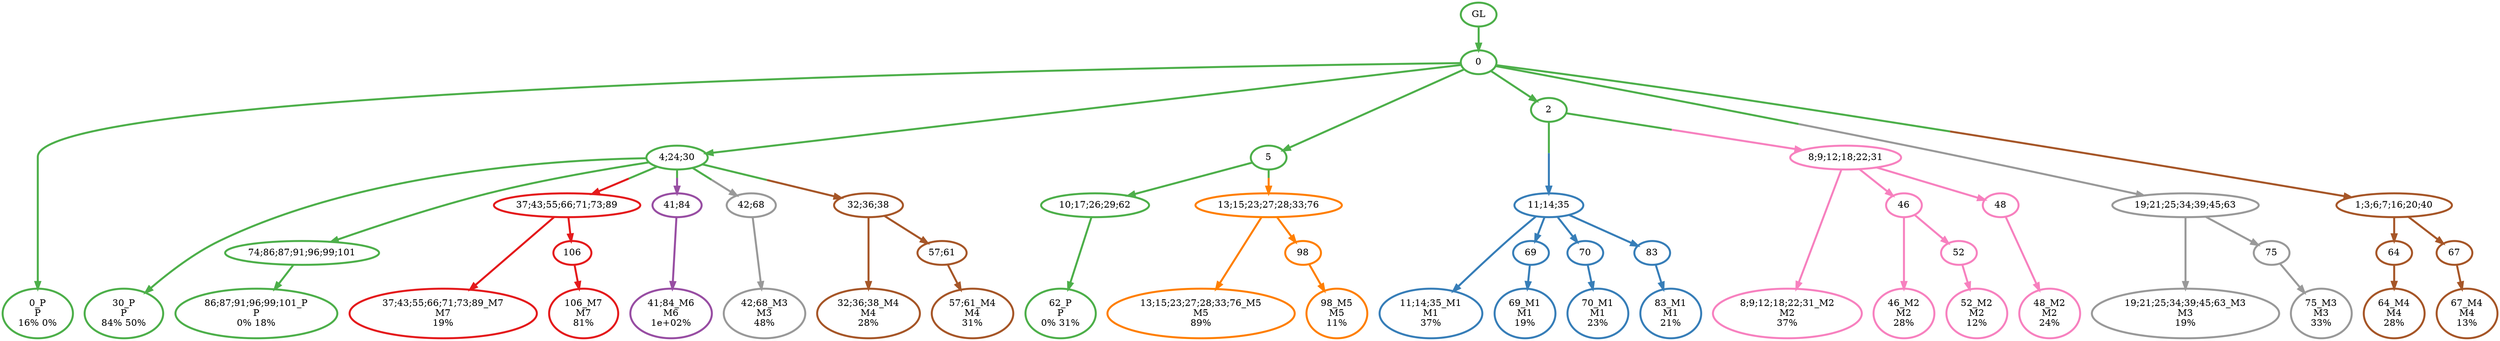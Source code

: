 digraph T {
	{
		rank=same
		49 [penwidth=3,colorscheme=set19,color=3,label="0_P\nP\n16% 0%"]
		47 [penwidth=3,colorscheme=set19,color=3,label="30_P\nP\n84% 50%"]
		45 [penwidth=3,colorscheme=set19,color=3,label="86;87;91;96;99;101_P\nP\n0% 18%"]
		42 [penwidth=3,colorscheme=set19,color=3,label="62_P\nP\n0% 31%"]
		40 [penwidth=3,colorscheme=set19,color=2,label="11;14;35_M1\nM1\n37%"]
		38 [penwidth=3,colorscheme=set19,color=2,label="69_M1\nM1\n19%"]
		36 [penwidth=3,colorscheme=set19,color=2,label="70_M1\nM1\n23%"]
		34 [penwidth=3,colorscheme=set19,color=2,label="83_M1\nM1\n21%"]
		33 [penwidth=3,colorscheme=set19,color=8,label="8;9;12;18;22;31_M2\nM2\n37%"]
		31 [penwidth=3,colorscheme=set19,color=8,label="46_M2\nM2\n28%"]
		29 [penwidth=3,colorscheme=set19,color=8,label="52_M2\nM2\n12%"]
		27 [penwidth=3,colorscheme=set19,color=8,label="48_M2\nM2\n24%"]
		26 [penwidth=3,colorscheme=set19,color=9,label="42;68_M3\nM3\n48%"]
		25 [penwidth=3,colorscheme=set19,color=9,label="19;21;25;34;39;45;63_M3\nM3\n19%"]
		23 [penwidth=3,colorscheme=set19,color=9,label="75_M3\nM3\n33%"]
		21 [penwidth=3,colorscheme=set19,color=7,label="64_M4\nM4\n28%"]
		19 [penwidth=3,colorscheme=set19,color=7,label="67_M4\nM4\n13%"]
		18 [penwidth=3,colorscheme=set19,color=7,label="32;36;38_M4\nM4\n28%"]
		16 [penwidth=3,colorscheme=set19,color=7,label="57;61_M4\nM4\n31%"]
		15 [penwidth=3,colorscheme=set19,color=5,label="13;15;23;27;28;33;76_M5\nM5\n89%"]
		13 [penwidth=3,colorscheme=set19,color=5,label="98_M5\nM5\n11%"]
		12 [penwidth=3,colorscheme=set19,color=4,label="41;84_M6\nM6\n1e+02%"]
		11 [penwidth=3,colorscheme=set19,color=1,label="37;43;55;66;71;73;89_M7\nM7\n19%"]
		9 [penwidth=3,colorscheme=set19,color=1,label="106_M7\nM7\n81%"]
	}
	51 [penwidth=3,colorscheme=set19,color=3,label="GL"]
	50 [penwidth=3,colorscheme=set19,color=3,label="0"]
	48 [penwidth=3,colorscheme=set19,color=3,label="4;24;30"]
	46 [penwidth=3,colorscheme=set19,color=3,label="74;86;87;91;96;99;101"]
	44 [penwidth=3,colorscheme=set19,color=3,label="5"]
	43 [penwidth=3,colorscheme=set19,color=3,label="10;17;26;29;62"]
	41 [penwidth=3,colorscheme=set19,color=3,label="2"]
	39 [penwidth=3,colorscheme=set19,color=2,label="69"]
	37 [penwidth=3,colorscheme=set19,color=2,label="70"]
	35 [penwidth=3,colorscheme=set19,color=2,label="83"]
	32 [penwidth=3,colorscheme=set19,color=8,label="46"]
	30 [penwidth=3,colorscheme=set19,color=8,label="52"]
	28 [penwidth=3,colorscheme=set19,color=8,label="48"]
	24 [penwidth=3,colorscheme=set19,color=9,label="75"]
	22 [penwidth=3,colorscheme=set19,color=7,label="64"]
	20 [penwidth=3,colorscheme=set19,color=7,label="67"]
	17 [penwidth=3,colorscheme=set19,color=7,label="57;61"]
	14 [penwidth=3,colorscheme=set19,color=5,label="98"]
	10 [penwidth=3,colorscheme=set19,color=1,label="106"]
	8 [penwidth=3,colorscheme=set19,color=1,label="37;43;55;66;71;73;89"]
	7 [penwidth=3,colorscheme=set19,color=5,label="13;15;23;27;28;33;76"]
	6 [penwidth=3,colorscheme=set19,color=4,label="41;84"]
	5 [penwidth=3,colorscheme=set19,color=9,label="42;68"]
	4 [penwidth=3,colorscheme=set19,color=9,label="19;21;25;34;39;45;63"]
	3 [penwidth=3,colorscheme=set19,color=7,label="32;36;38"]
	2 [penwidth=3,colorscheme=set19,color=7,label="1;3;6;7;16;20;40"]
	1 [penwidth=3,colorscheme=set19,color=2,label="11;14;35"]
	0 [penwidth=3,colorscheme=set19,color=8,label="8;9;12;18;22;31"]
	51 -> 50 [penwidth=3,colorscheme=set19,color=3]
	50 -> 49 [penwidth=3,colorscheme=set19,color=3]
	50 -> 44 [penwidth=3,colorscheme=set19,color=3]
	50 -> 41 [penwidth=3,colorscheme=set19,color=3]
	50 -> 48 [penwidth=3,colorscheme=set19,color=3]
	50 -> 2 [penwidth=3,colorscheme=set19,color="3;0.5:7"]
	50 -> 4 [penwidth=3,colorscheme=set19,color="3;0.5:9"]
	48 -> 47 [penwidth=3,colorscheme=set19,color=3]
	48 -> 46 [penwidth=3,colorscheme=set19,color=3]
	48 -> 8 [penwidth=3,colorscheme=set19,color="3;0.5:1"]
	48 -> 6 [penwidth=3,colorscheme=set19,color="3;0.5:4"]
	48 -> 3 [penwidth=3,colorscheme=set19,color="3;0.5:7"]
	48 -> 5 [penwidth=3,colorscheme=set19,color="3;0.5:9"]
	46 -> 45 [penwidth=3,colorscheme=set19,color=3]
	44 -> 43 [penwidth=3,colorscheme=set19,color=3]
	44 -> 7 [penwidth=3,colorscheme=set19,color="3;0.5:5"]
	43 -> 42 [penwidth=3,colorscheme=set19,color=3]
	41 -> 0 [penwidth=3,colorscheme=set19,color="3;0.5:8"]
	41 -> 1 [penwidth=3,colorscheme=set19,color="3;0.5:2"]
	39 -> 38 [penwidth=3,colorscheme=set19,color=2]
	37 -> 36 [penwidth=3,colorscheme=set19,color=2]
	35 -> 34 [penwidth=3,colorscheme=set19,color=2]
	32 -> 31 [penwidth=3,colorscheme=set19,color=8]
	32 -> 30 [penwidth=3,colorscheme=set19,color=8]
	30 -> 29 [penwidth=3,colorscheme=set19,color=8]
	28 -> 27 [penwidth=3,colorscheme=set19,color=8]
	24 -> 23 [penwidth=3,colorscheme=set19,color=9]
	22 -> 21 [penwidth=3,colorscheme=set19,color=7]
	20 -> 19 [penwidth=3,colorscheme=set19,color=7]
	17 -> 16 [penwidth=3,colorscheme=set19,color=7]
	14 -> 13 [penwidth=3,colorscheme=set19,color=5]
	10 -> 9 [penwidth=3,colorscheme=set19,color=1]
	8 -> 11 [penwidth=3,colorscheme=set19,color=1]
	8 -> 10 [penwidth=3,colorscheme=set19,color=1]
	7 -> 15 [penwidth=3,colorscheme=set19,color=5]
	7 -> 14 [penwidth=3,colorscheme=set19,color=5]
	6 -> 12 [penwidth=3,colorscheme=set19,color=4]
	5 -> 26 [penwidth=3,colorscheme=set19,color=9]
	4 -> 25 [penwidth=3,colorscheme=set19,color=9]
	4 -> 24 [penwidth=3,colorscheme=set19,color=9]
	3 -> 18 [penwidth=3,colorscheme=set19,color=7]
	3 -> 17 [penwidth=3,colorscheme=set19,color=7]
	2 -> 22 [penwidth=3,colorscheme=set19,color=7]
	2 -> 20 [penwidth=3,colorscheme=set19,color=7]
	1 -> 40 [penwidth=3,colorscheme=set19,color=2]
	1 -> 39 [penwidth=3,colorscheme=set19,color=2]
	1 -> 37 [penwidth=3,colorscheme=set19,color=2]
	1 -> 35 [penwidth=3,colorscheme=set19,color=2]
	0 -> 33 [penwidth=3,colorscheme=set19,color=8]
	0 -> 32 [penwidth=3,colorscheme=set19,color=8]
	0 -> 28 [penwidth=3,colorscheme=set19,color=8]
}

